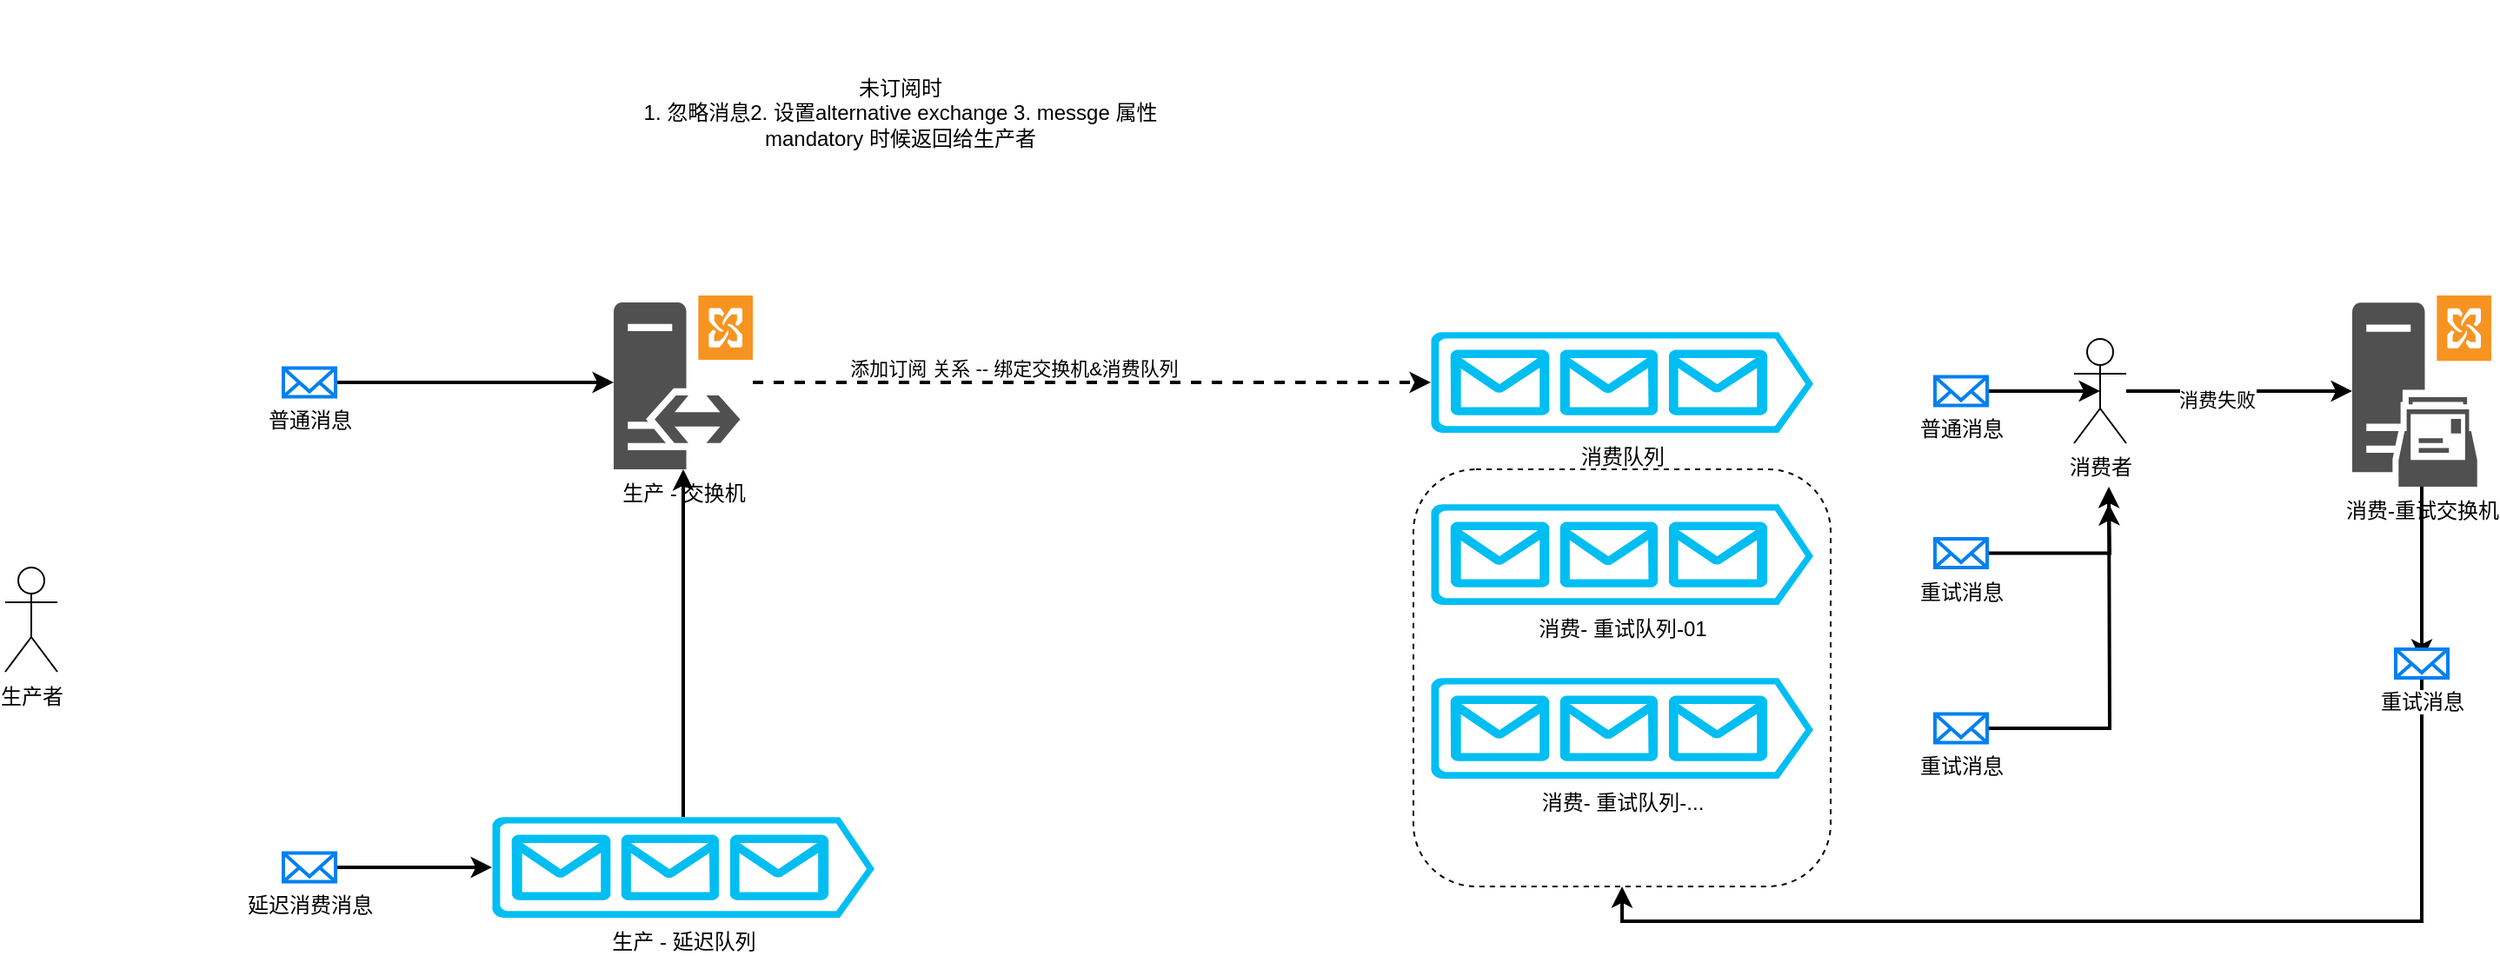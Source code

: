 <mxfile version="14.6.6" type="github">
  <diagram id="R-Ft6WelNc74L0pjaqTJ" name="Page-1">
    <mxGraphModel dx="946" dy="591" grid="1" gridSize="10" guides="1" tooltips="1" connect="1" arrows="1" fold="1" page="1" pageScale="1" pageWidth="2336" pageHeight="1654" math="0" shadow="0">
      <root>
        <mxCell id="0" />
        <mxCell id="1" parent="0" />
        <mxCell id="vnwakXqG2bKuVkCYGowV-57" value="" style="rounded=1;whiteSpace=wrap;html=1;dashed=1;" parent="1" vertex="1">
          <mxGeometry x="1120" y="710" width="240" height="240" as="geometry" />
        </mxCell>
        <mxCell id="vnwakXqG2bKuVkCYGowV-32" style="edgeStyle=orthogonalEdgeStyle;rounded=0;orthogonalLoop=1;jettySize=auto;html=1;strokeWidth=2;" parent="1" source="vnwakXqG2bKuVkCYGowV-7" target="vnwakXqG2bKuVkCYGowV-9" edge="1">
          <mxGeometry relative="1" as="geometry" />
        </mxCell>
        <mxCell id="vnwakXqG2bKuVkCYGowV-7" value="普通消息" style="html=1;verticalLabelPosition=bottom;align=center;labelBackgroundColor=#ffffff;verticalAlign=top;strokeWidth=2;strokeColor=#0080F0;shadow=0;dashed=0;shape=mxgraph.ios7.icons.mail;" parent="1" vertex="1">
          <mxGeometry x="470" y="651.75" width="30" height="16.5" as="geometry" />
        </mxCell>
        <mxCell id="vnwakXqG2bKuVkCYGowV-27" style="edgeStyle=orthogonalEdgeStyle;rounded=0;orthogonalLoop=1;jettySize=auto;html=1;entryX=0;entryY=0.5;entryDx=0;entryDy=0;entryPerimeter=0;strokeWidth=2;dashed=1;" parent="1" source="vnwakXqG2bKuVkCYGowV-9" target="vnwakXqG2bKuVkCYGowV-19" edge="1">
          <mxGeometry relative="1" as="geometry" />
        </mxCell>
        <mxCell id="vnwakXqG2bKuVkCYGowV-73" value="添加订阅 关系 -- 绑定交换机&amp;amp;消费队列" style="edgeLabel;html=1;align=center;verticalAlign=middle;resizable=0;points=[];" parent="vnwakXqG2bKuVkCYGowV-27" vertex="1" connectable="0">
          <mxGeometry x="-0.231" y="8" relative="1" as="geometry">
            <mxPoint as="offset" />
          </mxGeometry>
        </mxCell>
        <mxCell id="vnwakXqG2bKuVkCYGowV-9" value="生产 - 交换机" style="pointerEvents=1;shadow=0;dashed=0;html=1;strokeColor=none;fillColor=#505050;labelPosition=center;verticalLabelPosition=bottom;verticalAlign=top;outlineConnect=0;align=center;shape=mxgraph.office.servers.exchange_edge_transport_server_role;" parent="1" vertex="1">
          <mxGeometry x="660" y="610" width="80" height="100" as="geometry" />
        </mxCell>
        <mxCell id="vnwakXqG2bKuVkCYGowV-31" style="edgeStyle=orthogonalEdgeStyle;rounded=0;orthogonalLoop=1;jettySize=auto;html=1;strokeWidth=2;" parent="1" source="vnwakXqG2bKuVkCYGowV-13" target="vnwakXqG2bKuVkCYGowV-9" edge="1">
          <mxGeometry relative="1" as="geometry" />
        </mxCell>
        <mxCell id="vnwakXqG2bKuVkCYGowV-13" value="生产 - 延迟队列" style="verticalLabelPosition=bottom;html=1;verticalAlign=top;align=center;strokeColor=none;fillColor=#00BEF2;shape=mxgraph.azure.queue_generic;pointerEvents=1;" parent="1" vertex="1">
          <mxGeometry x="590" y="910" width="220" height="58" as="geometry" />
        </mxCell>
        <mxCell id="vnwakXqG2bKuVkCYGowV-19" value="消费队列" style="verticalLabelPosition=bottom;html=1;verticalAlign=top;align=center;strokeColor=none;fillColor=#00BEF2;shape=mxgraph.azure.queue_generic;pointerEvents=1;" parent="1" vertex="1">
          <mxGeometry x="1130" y="631" width="220" height="58" as="geometry" />
        </mxCell>
        <mxCell id="vnwakXqG2bKuVkCYGowV-21" value="消费- 重试队列-01" style="verticalLabelPosition=bottom;html=1;verticalAlign=top;align=center;strokeColor=none;fillColor=#00BEF2;shape=mxgraph.azure.queue_generic;pointerEvents=1;" parent="1" vertex="1">
          <mxGeometry x="1130" y="730" width="220" height="58" as="geometry" />
        </mxCell>
        <mxCell id="vnwakXqG2bKuVkCYGowV-23" value="消费- 重试队列-..." style="verticalLabelPosition=bottom;html=1;verticalAlign=top;align=center;strokeColor=none;fillColor=#00BEF2;shape=mxgraph.azure.queue_generic;pointerEvents=1;" parent="1" vertex="1">
          <mxGeometry x="1130" y="830" width="220" height="58" as="geometry" />
        </mxCell>
        <mxCell id="vnwakXqG2bKuVkCYGowV-68" style="edgeStyle=orthogonalEdgeStyle;rounded=0;orthogonalLoop=1;jettySize=auto;html=1;entryX=0.5;entryY=0.394;entryDx=0;entryDy=0;entryPerimeter=0;strokeWidth=2;" parent="1" source="vnwakXqG2bKuVkCYGowV-24" target="vnwakXqG2bKuVkCYGowV-67" edge="1">
          <mxGeometry relative="1" as="geometry" />
        </mxCell>
        <mxCell id="vnwakXqG2bKuVkCYGowV-24" value="消费-重试交换机" style="pointerEvents=1;shadow=0;dashed=0;html=1;strokeColor=none;fillColor=#505050;labelPosition=center;verticalLabelPosition=bottom;verticalAlign=top;outlineConnect=0;align=center;shape=mxgraph.office.servers.exchange_mailbox_server_role;" parent="1" vertex="1">
          <mxGeometry x="1660" y="610" width="80" height="110" as="geometry" />
        </mxCell>
        <mxCell id="vnwakXqG2bKuVkCYGowV-30" style="edgeStyle=orthogonalEdgeStyle;rounded=0;orthogonalLoop=1;jettySize=auto;html=1;entryX=0;entryY=0.5;entryDx=0;entryDy=0;entryPerimeter=0;strokeWidth=2;" parent="1" source="vnwakXqG2bKuVkCYGowV-29" target="vnwakXqG2bKuVkCYGowV-13" edge="1">
          <mxGeometry relative="1" as="geometry" />
        </mxCell>
        <mxCell id="vnwakXqG2bKuVkCYGowV-29" value="延迟消费消息" style="html=1;verticalLabelPosition=bottom;align=center;labelBackgroundColor=#ffffff;verticalAlign=top;strokeWidth=2;strokeColor=#0080F0;shadow=0;dashed=0;shape=mxgraph.ios7.icons.mail;" parent="1" vertex="1">
          <mxGeometry x="470" y="930.75" width="30" height="16.5" as="geometry" />
        </mxCell>
        <mxCell id="vnwakXqG2bKuVkCYGowV-52" style="edgeStyle=orthogonalEdgeStyle;rounded=0;orthogonalLoop=1;jettySize=auto;html=1;strokeWidth=2;" parent="1" source="vnwakXqG2bKuVkCYGowV-43" target="vnwakXqG2bKuVkCYGowV-24" edge="1">
          <mxGeometry relative="1" as="geometry" />
        </mxCell>
        <mxCell id="vnwakXqG2bKuVkCYGowV-53" value="消费失败" style="edgeLabel;html=1;align=center;verticalAlign=middle;resizable=0;points=[];" parent="vnwakXqG2bKuVkCYGowV-52" vertex="1" connectable="0">
          <mxGeometry x="-0.203" y="-5" relative="1" as="geometry">
            <mxPoint as="offset" />
          </mxGeometry>
        </mxCell>
        <mxCell id="vnwakXqG2bKuVkCYGowV-43" value="消费者" style="shape=umlActor;verticalLabelPosition=bottom;verticalAlign=top;html=1;" parent="1" vertex="1">
          <mxGeometry x="1500" y="635" width="30" height="60" as="geometry" />
        </mxCell>
        <mxCell id="vnwakXqG2bKuVkCYGowV-44" value="生产者" style="shape=umlActor;verticalLabelPosition=bottom;verticalAlign=top;html=1;" parent="1" vertex="1">
          <mxGeometry x="310" y="766.5" width="30" height="60" as="geometry" />
        </mxCell>
        <mxCell id="vnwakXqG2bKuVkCYGowV-64" style="edgeStyle=orthogonalEdgeStyle;rounded=0;orthogonalLoop=1;jettySize=auto;html=1;entryX=0.5;entryY=0.5;entryDx=0;entryDy=0;entryPerimeter=0;strokeWidth=2;" parent="1" source="vnwakXqG2bKuVkCYGowV-63" target="vnwakXqG2bKuVkCYGowV-43" edge="1">
          <mxGeometry relative="1" as="geometry" />
        </mxCell>
        <mxCell id="vnwakXqG2bKuVkCYGowV-63" value="普通消息" style="html=1;verticalLabelPosition=bottom;align=center;labelBackgroundColor=#ffffff;verticalAlign=top;strokeWidth=2;strokeColor=#0080F0;shadow=0;dashed=0;shape=mxgraph.ios7.icons.mail;" parent="1" vertex="1">
          <mxGeometry x="1420" y="656.75" width="30" height="16.5" as="geometry" />
        </mxCell>
        <mxCell id="vnwakXqG2bKuVkCYGowV-71" style="edgeStyle=orthogonalEdgeStyle;rounded=0;orthogonalLoop=1;jettySize=auto;html=1;strokeWidth=2;" parent="1" source="vnwakXqG2bKuVkCYGowV-65" edge="1">
          <mxGeometry relative="1" as="geometry">
            <mxPoint x="1520" y="730" as="targetPoint" />
          </mxGeometry>
        </mxCell>
        <mxCell id="vnwakXqG2bKuVkCYGowV-65" value="重试消息" style="html=1;verticalLabelPosition=bottom;align=center;labelBackgroundColor=#ffffff;verticalAlign=top;strokeWidth=2;strokeColor=#0080F0;shadow=0;dashed=0;shape=mxgraph.ios7.icons.mail;" parent="1" vertex="1">
          <mxGeometry x="1420" y="750" width="30" height="16.5" as="geometry" />
        </mxCell>
        <mxCell id="vnwakXqG2bKuVkCYGowV-70" style="edgeStyle=orthogonalEdgeStyle;rounded=0;orthogonalLoop=1;jettySize=auto;html=1;strokeWidth=2;" parent="1" source="vnwakXqG2bKuVkCYGowV-66" edge="1">
          <mxGeometry relative="1" as="geometry">
            <mxPoint x="1520" y="720" as="targetPoint" />
          </mxGeometry>
        </mxCell>
        <mxCell id="vnwakXqG2bKuVkCYGowV-66" value="重试消息" style="html=1;verticalLabelPosition=bottom;align=center;labelBackgroundColor=#ffffff;verticalAlign=top;strokeWidth=2;strokeColor=#0080F0;shadow=0;dashed=0;shape=mxgraph.ios7.icons.mail;" parent="1" vertex="1">
          <mxGeometry x="1420" y="850.75" width="30" height="16.5" as="geometry" />
        </mxCell>
        <mxCell id="vnwakXqG2bKuVkCYGowV-69" style="edgeStyle=orthogonalEdgeStyle;rounded=0;orthogonalLoop=1;jettySize=auto;html=1;entryX=0.5;entryY=1;entryDx=0;entryDy=0;strokeWidth=2;" parent="1" source="vnwakXqG2bKuVkCYGowV-67" target="vnwakXqG2bKuVkCYGowV-57" edge="1">
          <mxGeometry relative="1" as="geometry">
            <Array as="points">
              <mxPoint x="1700" y="970" />
              <mxPoint x="1240" y="970" />
            </Array>
          </mxGeometry>
        </mxCell>
        <mxCell id="vnwakXqG2bKuVkCYGowV-67" value="重试消息" style="html=1;verticalLabelPosition=bottom;align=center;labelBackgroundColor=#ffffff;verticalAlign=top;strokeWidth=2;strokeColor=#0080F0;shadow=0;dashed=0;shape=mxgraph.ios7.icons.mail;" parent="1" vertex="1">
          <mxGeometry x="1685" y="813.5" width="30" height="16.5" as="geometry" />
        </mxCell>
        <mxCell id="IaPszxLN4dNGTJP6rbzT-1" value="未订阅时&lt;br&gt;1. 忽略消息2. 设置alternative exchange 3. messge 属性 mandatory 时候返回给生产者" style="text;html=1;strokeColor=none;fillColor=none;align=center;verticalAlign=middle;whiteSpace=wrap;rounded=0;" vertex="1" parent="1">
          <mxGeometry x="670" y="440" width="310" height="130" as="geometry" />
        </mxCell>
      </root>
    </mxGraphModel>
  </diagram>
</mxfile>
